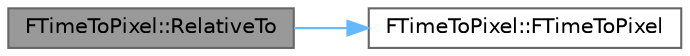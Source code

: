 digraph "FTimeToPixel::RelativeTo"
{
 // INTERACTIVE_SVG=YES
 // LATEX_PDF_SIZE
  bgcolor="transparent";
  edge [fontname=Helvetica,fontsize=10,labelfontname=Helvetica,labelfontsize=10];
  node [fontname=Helvetica,fontsize=10,shape=box,height=0.2,width=0.4];
  rankdir="LR";
  Node1 [id="Node000001",label="FTimeToPixel::RelativeTo",height=0.2,width=0.4,color="gray40", fillcolor="grey60", style="filled", fontcolor="black",tooltip="Make this converter relative to the specified time (ie, such that pixel 0 == FrameAmount)"];
  Node1 -> Node2 [id="edge1_Node000001_Node000002",color="steelblue1",style="solid",tooltip=" "];
  Node2 [id="Node000002",label="FTimeToPixel::FTimeToPixel",height=0.2,width=0.4,color="grey40", fillcolor="white", style="filled",URL="$dc/d53/structFTimeToPixel.html#a1a7bc8b5f95c3e4ca310e7377beb4e39",tooltip=" "];
}
